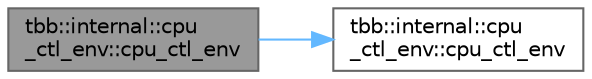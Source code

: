 digraph "tbb::internal::cpu_ctl_env::cpu_ctl_env"
{
 // LATEX_PDF_SIZE
  bgcolor="transparent";
  edge [fontname=Helvetica,fontsize=10,labelfontname=Helvetica,labelfontsize=10];
  node [fontname=Helvetica,fontsize=10,shape=box,height=0.2,width=0.4];
  rankdir="LR";
  Node1 [id="Node000001",label="tbb::internal::cpu\l_ctl_env::cpu_ctl_env",height=0.2,width=0.4,color="gray40", fillcolor="grey60", style="filled", fontcolor="black",tooltip=" "];
  Node1 -> Node2 [id="edge1_Node000001_Node000002",color="steelblue1",style="solid",tooltip=" "];
  Node2 [id="Node000002",label="tbb::internal::cpu\l_ctl_env::cpu_ctl_env",height=0.2,width=0.4,color="grey40", fillcolor="white", style="filled",URL="$classtbb_1_1internal_1_1cpu__ctl__env.html#a452a6e875eee2da7d30520a1816104ad",tooltip=" "];
}
